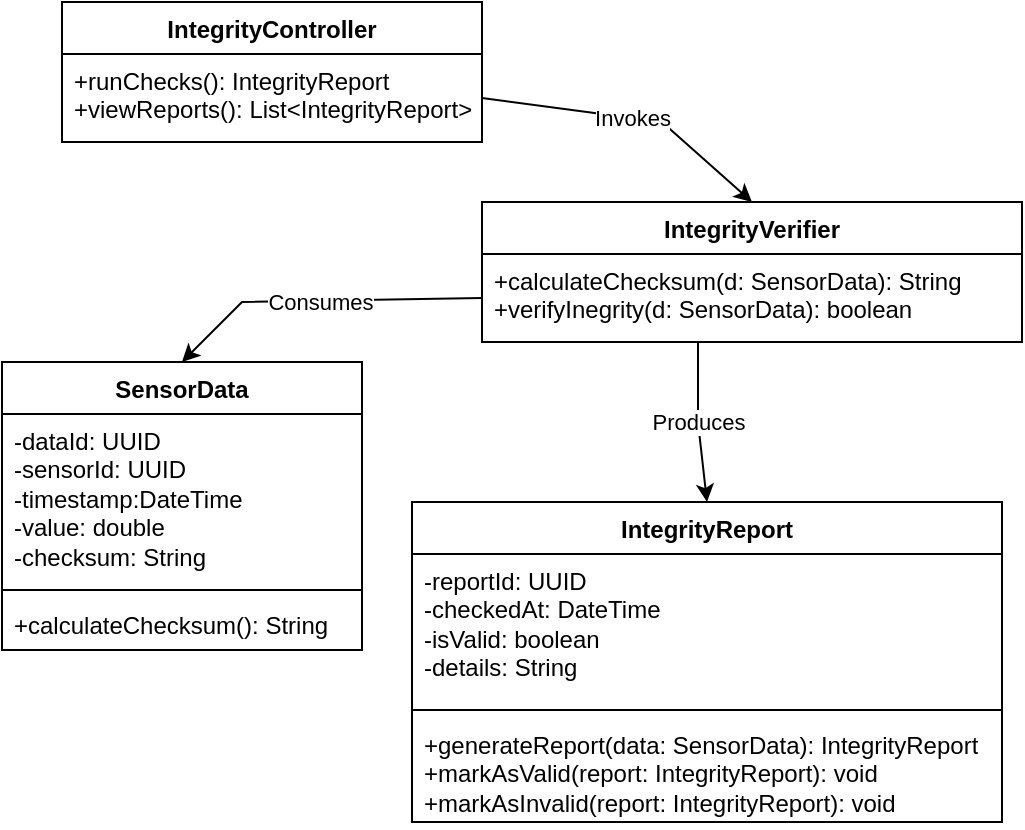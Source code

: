 <mxfile version="26.2.14">
  <diagram name="Page-1" id="haGcUabTmLYKC5GYNQmb">
    <mxGraphModel dx="560" dy="905" grid="1" gridSize="10" guides="1" tooltips="1" connect="1" arrows="1" fold="1" page="1" pageScale="1" pageWidth="850" pageHeight="1100" math="0" shadow="0">
      <root>
        <mxCell id="0" />
        <mxCell id="1" parent="0" />
        <mxCell id="2n1tmDHVa9wgUNYWpOkP-1" value="IntegrityController" style="swimlane;fontStyle=1;align=center;verticalAlign=top;childLayout=stackLayout;horizontal=1;startSize=26;horizontalStack=0;resizeParent=1;resizeParentMax=0;resizeLast=0;collapsible=1;marginBottom=0;whiteSpace=wrap;html=1;" vertex="1" parent="1">
          <mxGeometry x="40" y="130" width="210" height="70" as="geometry" />
        </mxCell>
        <mxCell id="2n1tmDHVa9wgUNYWpOkP-2" value="+runChecks(): IntegrityReport&lt;div&gt;+viewReports(): List&amp;lt;IntegrityReport&amp;gt;&lt;/div&gt;" style="text;strokeColor=none;fillColor=none;align=left;verticalAlign=top;spacingLeft=4;spacingRight=4;overflow=hidden;rotatable=0;points=[[0,0.5],[1,0.5]];portConstraint=eastwest;whiteSpace=wrap;html=1;" vertex="1" parent="2n1tmDHVa9wgUNYWpOkP-1">
          <mxGeometry y="26" width="210" height="44" as="geometry" />
        </mxCell>
        <mxCell id="2n1tmDHVa9wgUNYWpOkP-5" value="IntegrityVerifier" style="swimlane;fontStyle=1;align=center;verticalAlign=top;childLayout=stackLayout;horizontal=1;startSize=26;horizontalStack=0;resizeParent=1;resizeParentMax=0;resizeLast=0;collapsible=1;marginBottom=0;whiteSpace=wrap;html=1;" vertex="1" parent="1">
          <mxGeometry x="250" y="230" width="270" height="70" as="geometry" />
        </mxCell>
        <mxCell id="2n1tmDHVa9wgUNYWpOkP-6" value="+calculateChecksum(d: SensorData): String&lt;div&gt;+verifyInegrity(d: SensorData): boolean&lt;/div&gt;" style="text;strokeColor=none;fillColor=none;align=left;verticalAlign=top;spacingLeft=4;spacingRight=4;overflow=hidden;rotatable=0;points=[[0,0.5],[1,0.5]];portConstraint=eastwest;whiteSpace=wrap;html=1;" vertex="1" parent="2n1tmDHVa9wgUNYWpOkP-5">
          <mxGeometry y="26" width="270" height="44" as="geometry" />
        </mxCell>
        <mxCell id="2n1tmDHVa9wgUNYWpOkP-9" value="SensorData" style="swimlane;fontStyle=1;align=center;verticalAlign=top;childLayout=stackLayout;horizontal=1;startSize=26;horizontalStack=0;resizeParent=1;resizeParentMax=0;resizeLast=0;collapsible=1;marginBottom=0;whiteSpace=wrap;html=1;" vertex="1" parent="1">
          <mxGeometry x="10" y="310" width="180" height="144" as="geometry" />
        </mxCell>
        <mxCell id="2n1tmDHVa9wgUNYWpOkP-10" value="-dataId: UUID&lt;div&gt;-sensorId: UUID&lt;/div&gt;&lt;div&gt;-timestamp:DateTime&lt;/div&gt;&lt;div&gt;-value: double&lt;/div&gt;&lt;div&gt;-checksum: String&lt;/div&gt;" style="text;strokeColor=none;fillColor=none;align=left;verticalAlign=top;spacingLeft=4;spacingRight=4;overflow=hidden;rotatable=0;points=[[0,0.5],[1,0.5]];portConstraint=eastwest;whiteSpace=wrap;html=1;" vertex="1" parent="2n1tmDHVa9wgUNYWpOkP-9">
          <mxGeometry y="26" width="180" height="84" as="geometry" />
        </mxCell>
        <mxCell id="2n1tmDHVa9wgUNYWpOkP-11" value="" style="line;strokeWidth=1;fillColor=none;align=left;verticalAlign=middle;spacingTop=-1;spacingLeft=3;spacingRight=3;rotatable=0;labelPosition=right;points=[];portConstraint=eastwest;strokeColor=inherit;" vertex="1" parent="2n1tmDHVa9wgUNYWpOkP-9">
          <mxGeometry y="110" width="180" height="8" as="geometry" />
        </mxCell>
        <mxCell id="2n1tmDHVa9wgUNYWpOkP-12" value="+calculateChecksum(): String" style="text;strokeColor=none;fillColor=none;align=left;verticalAlign=top;spacingLeft=4;spacingRight=4;overflow=hidden;rotatable=0;points=[[0,0.5],[1,0.5]];portConstraint=eastwest;whiteSpace=wrap;html=1;" vertex="1" parent="2n1tmDHVa9wgUNYWpOkP-9">
          <mxGeometry y="118" width="180" height="26" as="geometry" />
        </mxCell>
        <mxCell id="2n1tmDHVa9wgUNYWpOkP-13" value="IntegrityReport" style="swimlane;fontStyle=1;align=center;verticalAlign=top;childLayout=stackLayout;horizontal=1;startSize=26;horizontalStack=0;resizeParent=1;resizeParentMax=0;resizeLast=0;collapsible=1;marginBottom=0;whiteSpace=wrap;html=1;" vertex="1" parent="1">
          <mxGeometry x="215" y="380" width="295" height="160" as="geometry" />
        </mxCell>
        <mxCell id="2n1tmDHVa9wgUNYWpOkP-14" value="-reportId: UUID&lt;div&gt;-checkedAt: DateTime&lt;/div&gt;&lt;div&gt;-isValid: boolean&lt;/div&gt;&lt;div&gt;-details: String&lt;/div&gt;" style="text;strokeColor=none;fillColor=none;align=left;verticalAlign=top;spacingLeft=4;spacingRight=4;overflow=hidden;rotatable=0;points=[[0,0.5],[1,0.5]];portConstraint=eastwest;whiteSpace=wrap;html=1;" vertex="1" parent="2n1tmDHVa9wgUNYWpOkP-13">
          <mxGeometry y="26" width="295" height="74" as="geometry" />
        </mxCell>
        <mxCell id="2n1tmDHVa9wgUNYWpOkP-15" value="" style="line;strokeWidth=1;fillColor=none;align=left;verticalAlign=middle;spacingTop=-1;spacingLeft=3;spacingRight=3;rotatable=0;labelPosition=right;points=[];portConstraint=eastwest;strokeColor=inherit;" vertex="1" parent="2n1tmDHVa9wgUNYWpOkP-13">
          <mxGeometry y="100" width="295" height="8" as="geometry" />
        </mxCell>
        <mxCell id="2n1tmDHVa9wgUNYWpOkP-16" value="&lt;div&gt;+generateReport(data: SensorData): IntegrityReport&lt;/div&gt;&lt;div&gt;+markAsValid(report: IntegrityReport): void&lt;/div&gt;&lt;div&gt;+markAsInvalid(report: IntegrityReport): void&lt;/div&gt;" style="text;strokeColor=none;fillColor=none;align=left;verticalAlign=top;spacingLeft=4;spacingRight=4;overflow=hidden;rotatable=0;points=[[0,0.5],[1,0.5]];portConstraint=eastwest;whiteSpace=wrap;html=1;" vertex="1" parent="2n1tmDHVa9wgUNYWpOkP-13">
          <mxGeometry y="108" width="295" height="52" as="geometry" />
        </mxCell>
        <mxCell id="2n1tmDHVa9wgUNYWpOkP-17" value="" style="endArrow=classic;html=1;rounded=0;exitX=1;exitY=0.5;exitDx=0;exitDy=0;entryX=0.5;entryY=0;entryDx=0;entryDy=0;" edge="1" parent="1" source="2n1tmDHVa9wgUNYWpOkP-2" target="2n1tmDHVa9wgUNYWpOkP-5">
          <mxGeometry relative="1" as="geometry">
            <mxPoint x="70" y="250" as="sourcePoint" />
            <mxPoint x="170" y="250" as="targetPoint" />
            <Array as="points">
              <mxPoint x="340" y="190" />
            </Array>
          </mxGeometry>
        </mxCell>
        <mxCell id="2n1tmDHVa9wgUNYWpOkP-18" value="Invokes" style="edgeLabel;resizable=0;html=1;;align=center;verticalAlign=middle;" connectable="0" vertex="1" parent="2n1tmDHVa9wgUNYWpOkP-17">
          <mxGeometry relative="1" as="geometry" />
        </mxCell>
        <mxCell id="2n1tmDHVa9wgUNYWpOkP-25" value="" style="endArrow=classic;html=1;rounded=0;exitX=1;exitY=0.5;exitDx=0;exitDy=0;entryX=0.5;entryY=0;entryDx=0;entryDy=0;" edge="1" parent="1" target="2n1tmDHVa9wgUNYWpOkP-13">
          <mxGeometry relative="1" as="geometry">
            <mxPoint x="358" y="300" as="sourcePoint" />
            <mxPoint x="493" y="352" as="targetPoint" />
            <Array as="points">
              <mxPoint x="358" y="340" />
            </Array>
          </mxGeometry>
        </mxCell>
        <mxCell id="2n1tmDHVa9wgUNYWpOkP-26" value="Produces" style="edgeLabel;resizable=0;html=1;;align=center;verticalAlign=middle;" connectable="0" vertex="1" parent="2n1tmDHVa9wgUNYWpOkP-25">
          <mxGeometry relative="1" as="geometry" />
        </mxCell>
        <mxCell id="2n1tmDHVa9wgUNYWpOkP-27" value="" style="endArrow=classic;html=1;rounded=0;exitX=0;exitY=0.5;exitDx=0;exitDy=0;entryX=0.5;entryY=0;entryDx=0;entryDy=0;" edge="1" parent="1" source="2n1tmDHVa9wgUNYWpOkP-6" target="2n1tmDHVa9wgUNYWpOkP-9">
          <mxGeometry relative="1" as="geometry">
            <mxPoint x="110" y="280" as="sourcePoint" />
            <mxPoint x="90" y="280" as="targetPoint" />
            <Array as="points">
              <mxPoint x="130" y="280" />
            </Array>
          </mxGeometry>
        </mxCell>
        <mxCell id="2n1tmDHVa9wgUNYWpOkP-28" value="Consumes" style="edgeLabel;resizable=0;html=1;;align=center;verticalAlign=middle;" connectable="0" vertex="1" parent="2n1tmDHVa9wgUNYWpOkP-27">
          <mxGeometry relative="1" as="geometry" />
        </mxCell>
      </root>
    </mxGraphModel>
  </diagram>
</mxfile>
